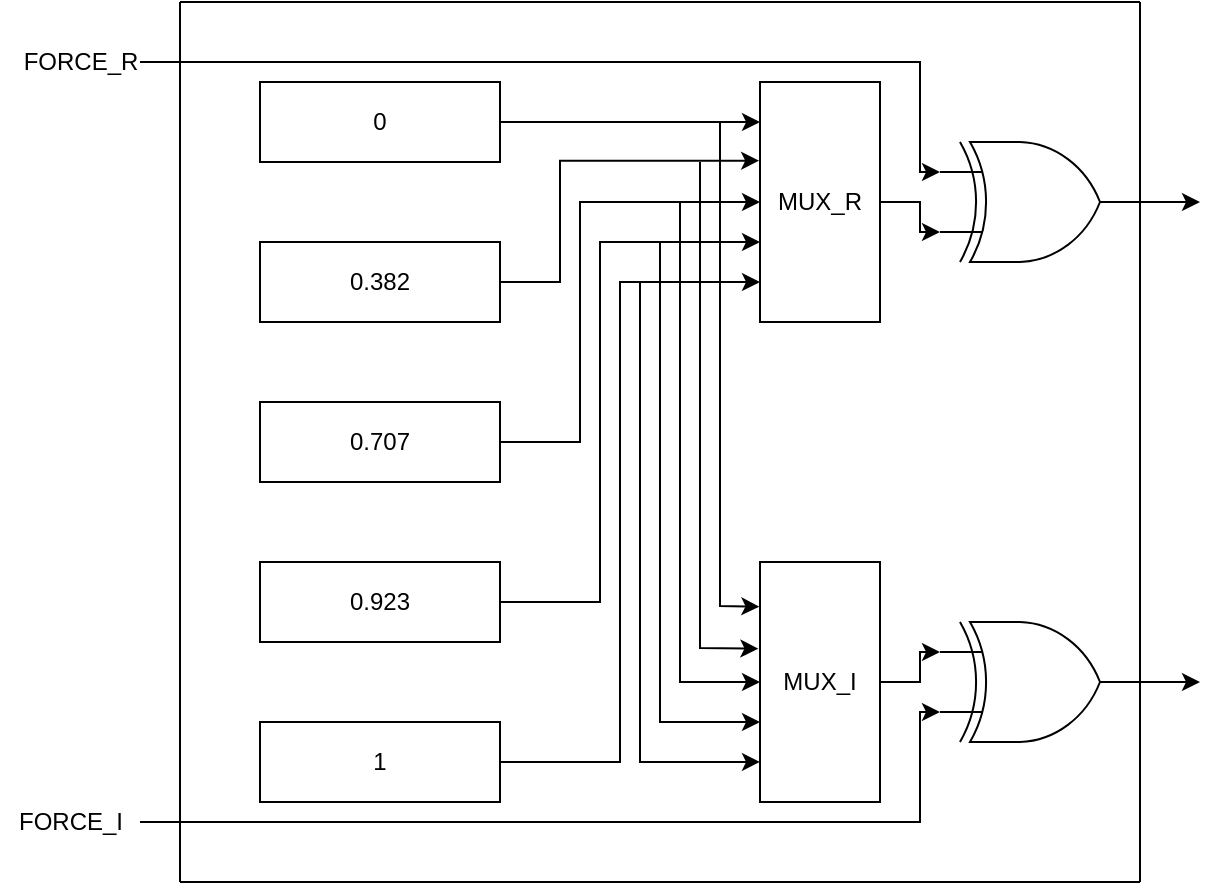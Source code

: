 <mxfile version="13.9.9" type="device"><diagram id="iNGF3myDnltl4X4wJ8tJ" name="Pagina-1"><mxGraphModel dx="865" dy="513" grid="1" gridSize="10" guides="1" tooltips="1" connect="1" arrows="1" fold="1" page="1" pageScale="1" pageWidth="827" pageHeight="1169" math="0" shadow="0"><root><mxCell id="0"/><mxCell id="1" parent="0"/><mxCell id="E65dh9gtKLyuHj-q2jsp-48" style="edgeStyle=orthogonalEdgeStyle;rounded=0;orthogonalLoop=1;jettySize=auto;html=1;entryX=0;entryY=0.167;entryDx=0;entryDy=0;entryPerimeter=0;" edge="1" parent="1" source="E65dh9gtKLyuHj-q2jsp-2" target="E65dh9gtKLyuHj-q2jsp-27"><mxGeometry relative="1" as="geometry"><mxPoint x="250" y="140.04" as="sourcePoint"/></mxGeometry></mxCell><mxCell id="E65dh9gtKLyuHj-q2jsp-2" value="0" style="rounded=0;whiteSpace=wrap;html=1;" vertex="1" parent="1"><mxGeometry x="200" y="120" width="120" height="40" as="geometry"/></mxCell><mxCell id="E65dh9gtKLyuHj-q2jsp-7" value="" style="endArrow=none;html=1;" edge="1" parent="1"><mxGeometry width="50" height="50" relative="1" as="geometry"><mxPoint x="160" y="520" as="sourcePoint"/><mxPoint x="160" y="80" as="targetPoint"/></mxGeometry></mxCell><mxCell id="E65dh9gtKLyuHj-q2jsp-8" value="" style="endArrow=none;html=1;" edge="1" parent="1"><mxGeometry width="50" height="50" relative="1" as="geometry"><mxPoint x="160" y="520" as="sourcePoint"/><mxPoint x="640" y="520" as="targetPoint"/></mxGeometry></mxCell><mxCell id="E65dh9gtKLyuHj-q2jsp-9" value="" style="endArrow=none;html=1;" edge="1" parent="1"><mxGeometry width="50" height="50" relative="1" as="geometry"><mxPoint x="160" y="80" as="sourcePoint"/><mxPoint x="640" y="80" as="targetPoint"/></mxGeometry></mxCell><mxCell id="E65dh9gtKLyuHj-q2jsp-15" value="0.382" style="rounded=0;whiteSpace=wrap;html=1;" vertex="1" parent="1"><mxGeometry x="200" y="200" width="120" height="40" as="geometry"/></mxCell><mxCell id="E65dh9gtKLyuHj-q2jsp-33" style="edgeStyle=orthogonalEdgeStyle;rounded=0;orthogonalLoop=1;jettySize=auto;html=1;entryX=-0.007;entryY=0.328;entryDx=0;entryDy=0;entryPerimeter=0;exitX=1;exitY=0.5;exitDx=0;exitDy=0;" edge="1" parent="1" source="E65dh9gtKLyuHj-q2jsp-15" target="E65dh9gtKLyuHj-q2jsp-27"><mxGeometry relative="1" as="geometry"><mxPoint x="250" y="220" as="sourcePoint"/><Array as="points"><mxPoint x="350" y="220"/><mxPoint x="350" y="159"/></Array></mxGeometry></mxCell><mxCell id="E65dh9gtKLyuHj-q2jsp-18" value="0.707" style="rounded=0;whiteSpace=wrap;html=1;" vertex="1" parent="1"><mxGeometry x="200" y="280" width="120" height="40" as="geometry"/></mxCell><mxCell id="E65dh9gtKLyuHj-q2jsp-34" style="edgeStyle=orthogonalEdgeStyle;rounded=0;orthogonalLoop=1;jettySize=auto;html=1;entryX=0;entryY=0.5;entryDx=0;entryDy=0;" edge="1" parent="1" target="E65dh9gtKLyuHj-q2jsp-27"><mxGeometry relative="1" as="geometry"><mxPoint x="320" y="300" as="sourcePoint"/><Array as="points"><mxPoint x="360" y="300"/><mxPoint x="360" y="180"/></Array></mxGeometry></mxCell><mxCell id="E65dh9gtKLyuHj-q2jsp-21" value="0.923" style="rounded=0;whiteSpace=wrap;html=1;" vertex="1" parent="1"><mxGeometry x="200" y="360" width="120" height="40" as="geometry"/></mxCell><mxCell id="E65dh9gtKLyuHj-q2jsp-35" style="edgeStyle=orthogonalEdgeStyle;rounded=0;orthogonalLoop=1;jettySize=auto;html=1;exitX=1;exitY=0.5;exitDx=0;exitDy=0;" edge="1" parent="1" source="E65dh9gtKLyuHj-q2jsp-21"><mxGeometry relative="1" as="geometry"><mxPoint x="330" y="380" as="sourcePoint"/><mxPoint x="450" y="200" as="targetPoint"/><Array as="points"><mxPoint x="370" y="380"/><mxPoint x="370" y="200"/></Array></mxGeometry></mxCell><mxCell id="E65dh9gtKLyuHj-q2jsp-24" value="1" style="rounded=0;whiteSpace=wrap;html=1;" vertex="1" parent="1"><mxGeometry x="200" y="440" width="120" height="40" as="geometry"/></mxCell><mxCell id="E65dh9gtKLyuHj-q2jsp-37" style="edgeStyle=orthogonalEdgeStyle;rounded=0;orthogonalLoop=1;jettySize=auto;html=1;" edge="1" parent="1" target="E65dh9gtKLyuHj-q2jsp-27"><mxGeometry relative="1" as="geometry"><mxPoint x="320" y="460" as="sourcePoint"/><Array as="points"><mxPoint x="380" y="460"/><mxPoint x="380" y="220"/></Array></mxGeometry></mxCell><mxCell id="E65dh9gtKLyuHj-q2jsp-50" style="edgeStyle=orthogonalEdgeStyle;rounded=0;orthogonalLoop=1;jettySize=auto;html=1;entryX=0;entryY=0.75;entryDx=0;entryDy=0;entryPerimeter=0;" edge="1" parent="1" source="E65dh9gtKLyuHj-q2jsp-27" target="E65dh9gtKLyuHj-q2jsp-49"><mxGeometry relative="1" as="geometry"/></mxCell><mxCell id="E65dh9gtKLyuHj-q2jsp-27" value="MUX_R" style="rounded=0;whiteSpace=wrap;html=1;" vertex="1" parent="1"><mxGeometry x="450" y="120" width="60" height="120" as="geometry"/></mxCell><mxCell id="E65dh9gtKLyuHj-q2jsp-55" style="edgeStyle=orthogonalEdgeStyle;rounded=0;orthogonalLoop=1;jettySize=auto;html=1;entryX=0;entryY=0.25;entryDx=0;entryDy=0;entryPerimeter=0;" edge="1" parent="1" source="E65dh9gtKLyuHj-q2jsp-28" target="E65dh9gtKLyuHj-q2jsp-51"><mxGeometry relative="1" as="geometry"/></mxCell><mxCell id="E65dh9gtKLyuHj-q2jsp-28" value="MUX_I" style="rounded=0;whiteSpace=wrap;html=1;" vertex="1" parent="1"><mxGeometry x="450" y="360" width="60" height="120" as="geometry"/></mxCell><mxCell id="E65dh9gtKLyuHj-q2jsp-40" value="" style="endArrow=classic;html=1;rounded=0;entryX=-0.005;entryY=0.186;entryDx=0;entryDy=0;entryPerimeter=0;" edge="1" parent="1" target="E65dh9gtKLyuHj-q2jsp-28"><mxGeometry width="50" height="50" relative="1" as="geometry"><mxPoint x="430" y="140" as="sourcePoint"/><mxPoint x="448" y="374" as="targetPoint"/><Array as="points"><mxPoint x="430" y="260"/><mxPoint x="430" y="382"/></Array></mxGeometry></mxCell><mxCell id="E65dh9gtKLyuHj-q2jsp-41" value="" style="endArrow=classic;html=1;entryX=-0.013;entryY=0.361;entryDx=0;entryDy=0;rounded=0;entryPerimeter=0;" edge="1" parent="1" target="E65dh9gtKLyuHj-q2jsp-28"><mxGeometry width="50" height="50" relative="1" as="geometry"><mxPoint x="420" y="160" as="sourcePoint"/><mxPoint x="420" y="290" as="targetPoint"/><Array as="points"><mxPoint x="420" y="403"/></Array></mxGeometry></mxCell><mxCell id="E65dh9gtKLyuHj-q2jsp-42" value="" style="endArrow=classic;html=1;entryX=0;entryY=0.5;entryDx=0;entryDy=0;rounded=0;" edge="1" parent="1" target="E65dh9gtKLyuHj-q2jsp-28"><mxGeometry width="50" height="50" relative="1" as="geometry"><mxPoint x="410" y="180" as="sourcePoint"/><mxPoint x="420" y="290" as="targetPoint"/><Array as="points"><mxPoint x="410" y="420"/></Array></mxGeometry></mxCell><mxCell id="E65dh9gtKLyuHj-q2jsp-43" value="" style="endArrow=classic;html=1;entryX=0;entryY=0.667;entryDx=0;entryDy=0;entryPerimeter=0;rounded=0;" edge="1" parent="1" target="E65dh9gtKLyuHj-q2jsp-28"><mxGeometry width="50" height="50" relative="1" as="geometry"><mxPoint x="400" y="200" as="sourcePoint"/><mxPoint x="420" y="290" as="targetPoint"/><Array as="points"><mxPoint x="400" y="440"/></Array></mxGeometry></mxCell><mxCell id="E65dh9gtKLyuHj-q2jsp-44" value="" style="endArrow=classic;html=1;entryX=0;entryY=0.833;entryDx=0;entryDy=0;entryPerimeter=0;rounded=0;" edge="1" parent="1" target="E65dh9gtKLyuHj-q2jsp-28"><mxGeometry width="50" height="50" relative="1" as="geometry"><mxPoint x="390" y="220" as="sourcePoint"/><mxPoint x="420" y="290" as="targetPoint"/><Array as="points"><mxPoint x="390" y="460"/></Array></mxGeometry></mxCell><mxCell id="E65dh9gtKLyuHj-q2jsp-45" value="" style="endArrow=none;html=1;" edge="1" parent="1"><mxGeometry width="50" height="50" relative="1" as="geometry"><mxPoint x="640" y="520" as="sourcePoint"/><mxPoint x="640" y="80" as="targetPoint"/></mxGeometry></mxCell><mxCell id="E65dh9gtKLyuHj-q2jsp-54" style="edgeStyle=orthogonalEdgeStyle;rounded=0;orthogonalLoop=1;jettySize=auto;html=1;entryX=0;entryY=0.25;entryDx=0;entryDy=0;entryPerimeter=0;" edge="1" parent="1" target="E65dh9gtKLyuHj-q2jsp-49"><mxGeometry relative="1" as="geometry"><mxPoint x="140" y="110" as="sourcePoint"/><Array as="points"><mxPoint x="530" y="110"/><mxPoint x="530" y="165"/></Array></mxGeometry></mxCell><mxCell id="E65dh9gtKLyuHj-q2jsp-59" style="edgeStyle=orthogonalEdgeStyle;rounded=0;orthogonalLoop=1;jettySize=auto;html=1;exitX=1;exitY=0.5;exitDx=0;exitDy=0;exitPerimeter=0;" edge="1" parent="1" source="E65dh9gtKLyuHj-q2jsp-49"><mxGeometry relative="1" as="geometry"><mxPoint x="670" y="180.333" as="targetPoint"/></mxGeometry></mxCell><mxCell id="E65dh9gtKLyuHj-q2jsp-49" value="" style="verticalLabelPosition=bottom;shadow=0;dashed=0;align=center;html=1;verticalAlign=top;shape=mxgraph.electrical.logic_gates.logic_gate;operation=xor;" vertex="1" parent="1"><mxGeometry x="540" y="150" width="100" height="60" as="geometry"/></mxCell><mxCell id="E65dh9gtKLyuHj-q2jsp-56" style="edgeStyle=orthogonalEdgeStyle;rounded=0;orthogonalLoop=1;jettySize=auto;html=1;entryX=0;entryY=0.75;entryDx=0;entryDy=0;entryPerimeter=0;" edge="1" parent="1" target="E65dh9gtKLyuHj-q2jsp-51"><mxGeometry relative="1" as="geometry"><mxPoint x="140" y="490" as="sourcePoint"/><Array as="points"><mxPoint x="530" y="490"/><mxPoint x="530" y="435"/></Array></mxGeometry></mxCell><mxCell id="E65dh9gtKLyuHj-q2jsp-60" style="edgeStyle=orthogonalEdgeStyle;rounded=0;orthogonalLoop=1;jettySize=auto;html=1;" edge="1" parent="1" source="E65dh9gtKLyuHj-q2jsp-51"><mxGeometry relative="1" as="geometry"><mxPoint x="670" y="420" as="targetPoint"/></mxGeometry></mxCell><mxCell id="E65dh9gtKLyuHj-q2jsp-51" value="" style="verticalLabelPosition=bottom;shadow=0;dashed=0;align=center;html=1;verticalAlign=top;shape=mxgraph.electrical.logic_gates.logic_gate;operation=xor;" vertex="1" parent="1"><mxGeometry x="540" y="390" width="100" height="60" as="geometry"/></mxCell><mxCell id="E65dh9gtKLyuHj-q2jsp-57" value="FORCE_R" style="text;html=1;align=center;verticalAlign=middle;resizable=0;points=[];autosize=1;" vertex="1" parent="1"><mxGeometry x="75" y="100" width="70" height="20" as="geometry"/></mxCell><mxCell id="E65dh9gtKLyuHj-q2jsp-58" value="FORCE_I" style="text;html=1;align=center;verticalAlign=middle;resizable=0;points=[];autosize=1;" vertex="1" parent="1"><mxGeometry x="70" y="480" width="70" height="20" as="geometry"/></mxCell></root></mxGraphModel></diagram></mxfile>